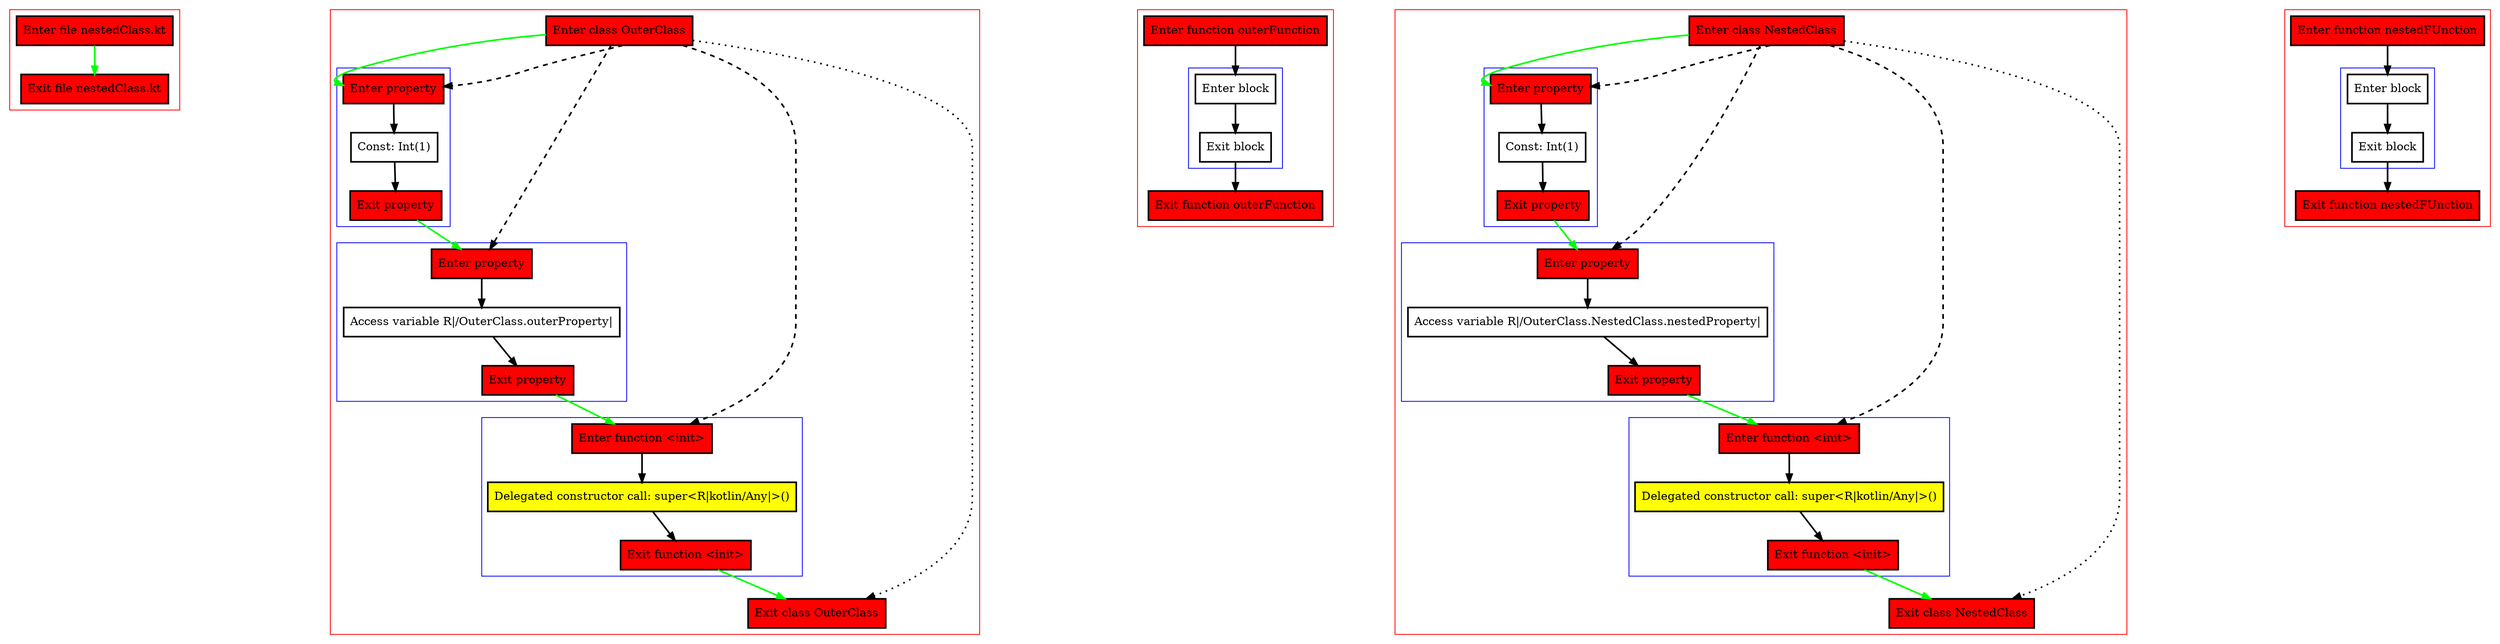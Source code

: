digraph nestedClass_kt {
    graph [nodesep=3]
    node [shape=box penwidth=2]
    edge [penwidth=2]

    subgraph cluster_0 {
        color=red
        0 [label="Enter file nestedClass.kt" style="filled" fillcolor=red];
        1 [label="Exit file nestedClass.kt" style="filled" fillcolor=red];
    }
    0 -> {1} [color=green];

    subgraph cluster_1 {
        color=red
        2 [label="Enter class OuterClass" style="filled" fillcolor=red];
        subgraph cluster_2 {
            color=blue
            3 [label="Enter property" style="filled" fillcolor=red];
            4 [label="Const: Int(1)"];
            5 [label="Exit property" style="filled" fillcolor=red];
        }
        subgraph cluster_3 {
            color=blue
            6 [label="Enter property" style="filled" fillcolor=red];
            7 [label="Access variable R|/OuterClass.outerProperty|"];
            8 [label="Exit property" style="filled" fillcolor=red];
        }
        subgraph cluster_4 {
            color=blue
            9 [label="Enter function <init>" style="filled" fillcolor=red];
            10 [label="Delegated constructor call: super<R|kotlin/Any|>()" style="filled" fillcolor=yellow];
            11 [label="Exit function <init>" style="filled" fillcolor=red];
        }
        12 [label="Exit class OuterClass" style="filled" fillcolor=red];
    }
    2 -> {3} [color=green];
    2 -> {12} [style=dotted];
    2 -> {3 6 9} [style=dashed];
    3 -> {4};
    4 -> {5};
    5 -> {6} [color=green];
    6 -> {7};
    7 -> {8};
    8 -> {9} [color=green];
    9 -> {10};
    10 -> {11};
    11 -> {12} [color=green];

    subgraph cluster_5 {
        color=red
        13 [label="Enter function outerFunction" style="filled" fillcolor=red];
        subgraph cluster_6 {
            color=blue
            14 [label="Enter block"];
            15 [label="Exit block"];
        }
        16 [label="Exit function outerFunction" style="filled" fillcolor=red];
    }
    13 -> {14};
    14 -> {15};
    15 -> {16};

    subgraph cluster_7 {
        color=red
        17 [label="Enter class NestedClass" style="filled" fillcolor=red];
        subgraph cluster_8 {
            color=blue
            18 [label="Enter property" style="filled" fillcolor=red];
            19 [label="Const: Int(1)"];
            20 [label="Exit property" style="filled" fillcolor=red];
        }
        subgraph cluster_9 {
            color=blue
            21 [label="Enter property" style="filled" fillcolor=red];
            22 [label="Access variable R|/OuterClass.NestedClass.nestedProperty|"];
            23 [label="Exit property" style="filled" fillcolor=red];
        }
        subgraph cluster_10 {
            color=blue
            24 [label="Enter function <init>" style="filled" fillcolor=red];
            25 [label="Delegated constructor call: super<R|kotlin/Any|>()" style="filled" fillcolor=yellow];
            26 [label="Exit function <init>" style="filled" fillcolor=red];
        }
        27 [label="Exit class NestedClass" style="filled" fillcolor=red];
    }
    17 -> {18} [color=green];
    17 -> {27} [style=dotted];
    17 -> {18 21 24} [style=dashed];
    18 -> {19};
    19 -> {20};
    20 -> {21} [color=green];
    21 -> {22};
    22 -> {23};
    23 -> {24} [color=green];
    24 -> {25};
    25 -> {26};
    26 -> {27} [color=green];

    subgraph cluster_11 {
        color=red
        28 [label="Enter function nestedFUnction" style="filled" fillcolor=red];
        subgraph cluster_12 {
            color=blue
            29 [label="Enter block"];
            30 [label="Exit block"];
        }
        31 [label="Exit function nestedFUnction" style="filled" fillcolor=red];
    }
    28 -> {29};
    29 -> {30};
    30 -> {31};

}
